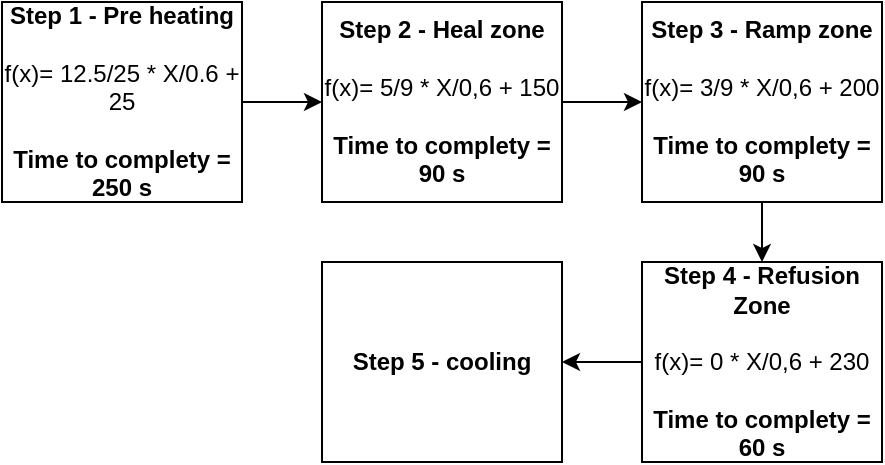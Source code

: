 <mxfile version="20.3.7" type="device"><diagram id="CbyA1l1CALvHDwBgyVAK" name="Página-1"><mxGraphModel dx="1102" dy="557" grid="1" gridSize="10" guides="1" tooltips="1" connect="1" arrows="1" fold="1" page="1" pageScale="1" pageWidth="827" pageHeight="1169" math="0" shadow="0"><root><mxCell id="0"/><mxCell id="1" parent="0"/><mxCell id="o5rRp37e6h0FsxRCUZ0T-3" style="edgeStyle=orthogonalEdgeStyle;rounded=0;orthogonalLoop=1;jettySize=auto;html=1;exitX=1;exitY=0.5;exitDx=0;exitDy=0;entryX=0;entryY=0.5;entryDx=0;entryDy=0;" parent="1" source="o5rRp37e6h0FsxRCUZ0T-1" target="o5rRp37e6h0FsxRCUZ0T-2" edge="1"><mxGeometry relative="1" as="geometry"/></mxCell><mxCell id="o5rRp37e6h0FsxRCUZ0T-1" value="&lt;b&gt;Step 1 - Pre heating&lt;/b&gt;&lt;br&gt;&lt;br&gt;f(x)= 12.5/25 * X/0.6 + 25&lt;br&gt;&lt;br&gt;&lt;b&gt;Time to complety = 250 s&lt;/b&gt;" style="rounded=0;whiteSpace=wrap;html=1;" parent="1" vertex="1"><mxGeometry x="160" y="60" width="120" height="100" as="geometry"/></mxCell><mxCell id="o5rRp37e6h0FsxRCUZ0T-5" style="edgeStyle=orthogonalEdgeStyle;rounded=0;orthogonalLoop=1;jettySize=auto;html=1;exitX=1;exitY=0.5;exitDx=0;exitDy=0;entryX=0;entryY=0.5;entryDx=0;entryDy=0;" parent="1" source="o5rRp37e6h0FsxRCUZ0T-2" target="o5rRp37e6h0FsxRCUZ0T-4" edge="1"><mxGeometry relative="1" as="geometry"/></mxCell><mxCell id="o5rRp37e6h0FsxRCUZ0T-2" value="&lt;b&gt;Step 2 - Heal zone&lt;/b&gt;&lt;br&gt;&lt;br&gt;f(x)= 5/9 * X/0,6 + 150&lt;br&gt;&lt;br&gt;&lt;b&gt;Time to complety = 90 s&lt;/b&gt;" style="rounded=0;whiteSpace=wrap;html=1;" parent="1" vertex="1"><mxGeometry x="320" y="60" width="120" height="100" as="geometry"/></mxCell><mxCell id="o5rRp37e6h0FsxRCUZ0T-6" style="edgeStyle=orthogonalEdgeStyle;rounded=0;orthogonalLoop=1;jettySize=auto;html=1;exitX=0.5;exitY=1;exitDx=0;exitDy=0;entryX=0.5;entryY=0;entryDx=0;entryDy=0;" parent="1" source="o5rRp37e6h0FsxRCUZ0T-4" target="o5rRp37e6h0FsxRCUZ0T-7" edge="1"><mxGeometry relative="1" as="geometry"><mxPoint x="540" y="160" as="targetPoint"/></mxGeometry></mxCell><mxCell id="o5rRp37e6h0FsxRCUZ0T-4" value="&lt;b&gt;Step 3 - Ramp zone&lt;/b&gt;&lt;br&gt;&lt;br&gt;f(x)= 3/9 * X/0,6 + 200&lt;br&gt;&lt;b&gt;&lt;br&gt;Time to complety = 90 s&lt;/b&gt;" style="rounded=0;whiteSpace=wrap;html=1;" parent="1" vertex="1"><mxGeometry x="480" y="60" width="120" height="100" as="geometry"/></mxCell><mxCell id="o5rRp37e6h0FsxRCUZ0T-9" style="edgeStyle=orthogonalEdgeStyle;rounded=0;orthogonalLoop=1;jettySize=auto;html=1;exitX=0;exitY=0.5;exitDx=0;exitDy=0;entryX=1;entryY=0.5;entryDx=0;entryDy=0;" parent="1" source="o5rRp37e6h0FsxRCUZ0T-7" target="o5rRp37e6h0FsxRCUZ0T-8" edge="1"><mxGeometry relative="1" as="geometry"/></mxCell><mxCell id="o5rRp37e6h0FsxRCUZ0T-7" value="&lt;b&gt;Step 4 - Refusion Zone&lt;/b&gt;&lt;br&gt;&lt;br&gt;f(x)= 0 * X/0,6 + 230&lt;br&gt;&lt;br&gt;&lt;b&gt;Time to complety = 60 s&lt;/b&gt;" style="rounded=0;whiteSpace=wrap;html=1;" parent="1" vertex="1"><mxGeometry x="480" y="190" width="120" height="100" as="geometry"/></mxCell><mxCell id="o5rRp37e6h0FsxRCUZ0T-8" value="&lt;b&gt;Step 5 - cooling&lt;/b&gt;&lt;br&gt;" style="rounded=0;whiteSpace=wrap;html=1;" parent="1" vertex="1"><mxGeometry x="320" y="190" width="120" height="100" as="geometry"/></mxCell></root></mxGraphModel></diagram></mxfile>
